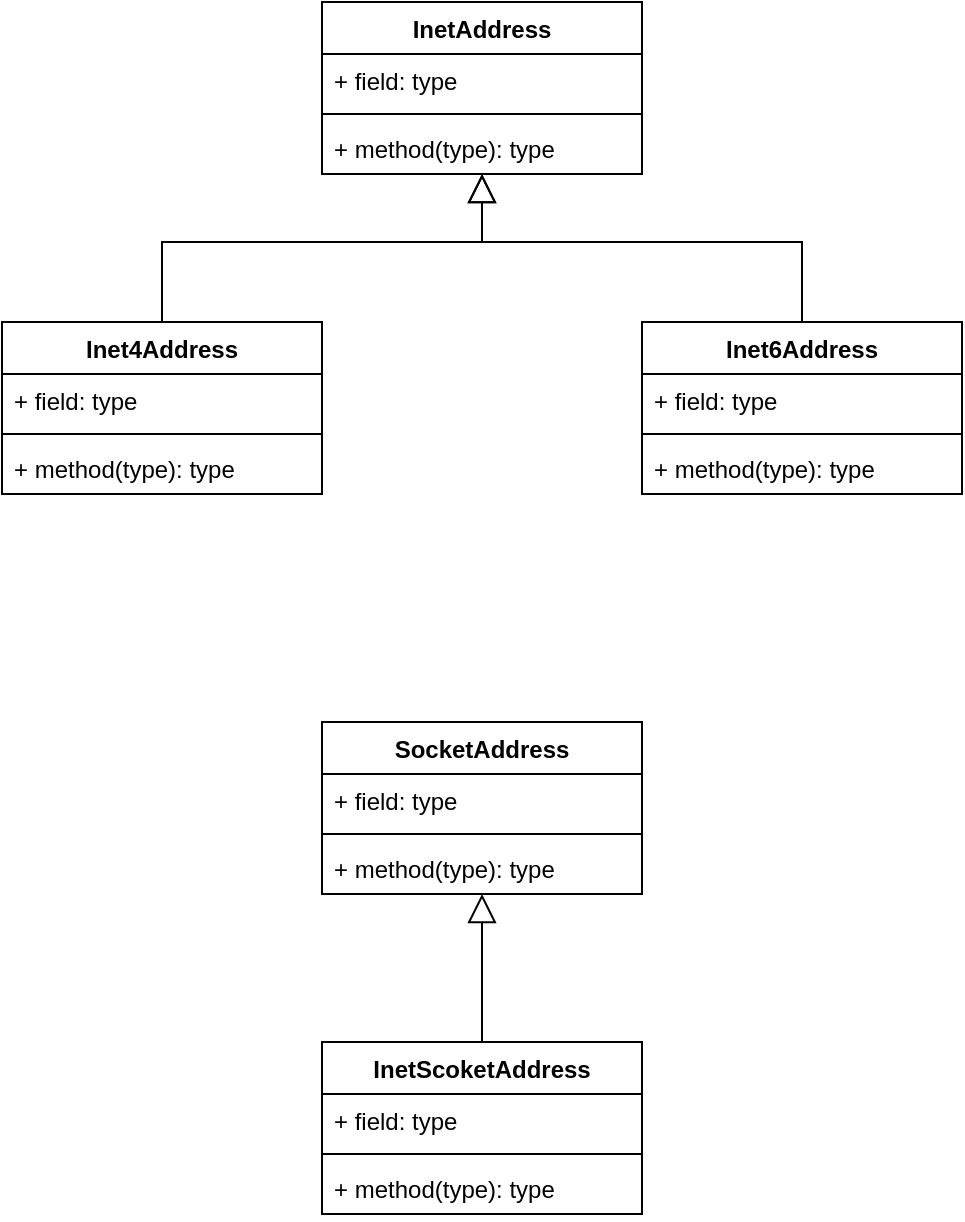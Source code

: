 <mxfile version="20.8.23" type="github">
  <diagram name="Page-1" id="c2QfuPuM6tO-v_rKVgvY">
    <mxGraphModel dx="968" dy="692" grid="1" gridSize="10" guides="1" tooltips="1" connect="1" arrows="1" fold="1" page="1" pageScale="1" pageWidth="850" pageHeight="1100" math="0" shadow="0">
      <root>
        <mxCell id="0" />
        <mxCell id="1" parent="0" />
        <mxCell id="2kkDvAzvlsSfS03pqQhN-1" value="InetAddress" style="swimlane;fontStyle=1;align=center;verticalAlign=top;childLayout=stackLayout;horizontal=1;startSize=26;horizontalStack=0;resizeParent=1;resizeParentMax=0;resizeLast=0;collapsible=1;marginBottom=0;" vertex="1" parent="1">
          <mxGeometry x="320" y="120" width="160" height="86" as="geometry" />
        </mxCell>
        <mxCell id="2kkDvAzvlsSfS03pqQhN-2" value="+ field: type" style="text;strokeColor=none;fillColor=none;align=left;verticalAlign=top;spacingLeft=4;spacingRight=4;overflow=hidden;rotatable=0;points=[[0,0.5],[1,0.5]];portConstraint=eastwest;" vertex="1" parent="2kkDvAzvlsSfS03pqQhN-1">
          <mxGeometry y="26" width="160" height="26" as="geometry" />
        </mxCell>
        <mxCell id="2kkDvAzvlsSfS03pqQhN-3" value="" style="line;strokeWidth=1;fillColor=none;align=left;verticalAlign=middle;spacingTop=-1;spacingLeft=3;spacingRight=3;rotatable=0;labelPosition=right;points=[];portConstraint=eastwest;strokeColor=inherit;" vertex="1" parent="2kkDvAzvlsSfS03pqQhN-1">
          <mxGeometry y="52" width="160" height="8" as="geometry" />
        </mxCell>
        <mxCell id="2kkDvAzvlsSfS03pqQhN-4" value="+ method(type): type" style="text;strokeColor=none;fillColor=none;align=left;verticalAlign=top;spacingLeft=4;spacingRight=4;overflow=hidden;rotatable=0;points=[[0,0.5],[1,0.5]];portConstraint=eastwest;" vertex="1" parent="2kkDvAzvlsSfS03pqQhN-1">
          <mxGeometry y="60" width="160" height="26" as="geometry" />
        </mxCell>
        <mxCell id="2kkDvAzvlsSfS03pqQhN-5" value="Inet4Address" style="swimlane;fontStyle=1;align=center;verticalAlign=top;childLayout=stackLayout;horizontal=1;startSize=26;horizontalStack=0;resizeParent=1;resizeParentMax=0;resizeLast=0;collapsible=1;marginBottom=0;" vertex="1" parent="1">
          <mxGeometry x="160" y="280" width="160" height="86" as="geometry" />
        </mxCell>
        <mxCell id="2kkDvAzvlsSfS03pqQhN-6" value="+ field: type" style="text;strokeColor=none;fillColor=none;align=left;verticalAlign=top;spacingLeft=4;spacingRight=4;overflow=hidden;rotatable=0;points=[[0,0.5],[1,0.5]];portConstraint=eastwest;" vertex="1" parent="2kkDvAzvlsSfS03pqQhN-5">
          <mxGeometry y="26" width="160" height="26" as="geometry" />
        </mxCell>
        <mxCell id="2kkDvAzvlsSfS03pqQhN-7" value="" style="line;strokeWidth=1;fillColor=none;align=left;verticalAlign=middle;spacingTop=-1;spacingLeft=3;spacingRight=3;rotatable=0;labelPosition=right;points=[];portConstraint=eastwest;strokeColor=inherit;" vertex="1" parent="2kkDvAzvlsSfS03pqQhN-5">
          <mxGeometry y="52" width="160" height="8" as="geometry" />
        </mxCell>
        <mxCell id="2kkDvAzvlsSfS03pqQhN-8" value="+ method(type): type" style="text;strokeColor=none;fillColor=none;align=left;verticalAlign=top;spacingLeft=4;spacingRight=4;overflow=hidden;rotatable=0;points=[[0,0.5],[1,0.5]];portConstraint=eastwest;" vertex="1" parent="2kkDvAzvlsSfS03pqQhN-5">
          <mxGeometry y="60" width="160" height="26" as="geometry" />
        </mxCell>
        <mxCell id="2kkDvAzvlsSfS03pqQhN-9" value="Inet6Address" style="swimlane;fontStyle=1;align=center;verticalAlign=top;childLayout=stackLayout;horizontal=1;startSize=26;horizontalStack=0;resizeParent=1;resizeParentMax=0;resizeLast=0;collapsible=1;marginBottom=0;" vertex="1" parent="1">
          <mxGeometry x="480" y="280" width="160" height="86" as="geometry" />
        </mxCell>
        <mxCell id="2kkDvAzvlsSfS03pqQhN-10" value="+ field: type" style="text;strokeColor=none;fillColor=none;align=left;verticalAlign=top;spacingLeft=4;spacingRight=4;overflow=hidden;rotatable=0;points=[[0,0.5],[1,0.5]];portConstraint=eastwest;" vertex="1" parent="2kkDvAzvlsSfS03pqQhN-9">
          <mxGeometry y="26" width="160" height="26" as="geometry" />
        </mxCell>
        <mxCell id="2kkDvAzvlsSfS03pqQhN-11" value="" style="line;strokeWidth=1;fillColor=none;align=left;verticalAlign=middle;spacingTop=-1;spacingLeft=3;spacingRight=3;rotatable=0;labelPosition=right;points=[];portConstraint=eastwest;strokeColor=inherit;" vertex="1" parent="2kkDvAzvlsSfS03pqQhN-9">
          <mxGeometry y="52" width="160" height="8" as="geometry" />
        </mxCell>
        <mxCell id="2kkDvAzvlsSfS03pqQhN-12" value="+ method(type): type" style="text;strokeColor=none;fillColor=none;align=left;verticalAlign=top;spacingLeft=4;spacingRight=4;overflow=hidden;rotatable=0;points=[[0,0.5],[1,0.5]];portConstraint=eastwest;" vertex="1" parent="2kkDvAzvlsSfS03pqQhN-9">
          <mxGeometry y="60" width="160" height="26" as="geometry" />
        </mxCell>
        <mxCell id="2kkDvAzvlsSfS03pqQhN-13" value="" style="endArrow=block;endFill=0;endSize=12;html=1;rounded=0;exitX=0.5;exitY=0;exitDx=0;exitDy=0;" edge="1" parent="1" source="2kkDvAzvlsSfS03pqQhN-5" target="2kkDvAzvlsSfS03pqQhN-1">
          <mxGeometry width="160" relative="1" as="geometry">
            <mxPoint x="340" y="360" as="sourcePoint" />
            <mxPoint x="400" y="200" as="targetPoint" />
            <Array as="points">
              <mxPoint x="240" y="240" />
              <mxPoint x="400" y="240" />
            </Array>
          </mxGeometry>
        </mxCell>
        <mxCell id="2kkDvAzvlsSfS03pqQhN-14" value="" style="endArrow=block;endFill=0;endSize=12;html=1;rounded=0;exitX=0.5;exitY=0;exitDx=0;exitDy=0;" edge="1" parent="1" source="2kkDvAzvlsSfS03pqQhN-9" target="2kkDvAzvlsSfS03pqQhN-1">
          <mxGeometry width="160" relative="1" as="geometry">
            <mxPoint x="340" y="360" as="sourcePoint" />
            <mxPoint x="500" y="360" as="targetPoint" />
            <Array as="points">
              <mxPoint x="560" y="240" />
              <mxPoint x="400" y="240" />
            </Array>
          </mxGeometry>
        </mxCell>
        <mxCell id="2kkDvAzvlsSfS03pqQhN-15" value="SocketAddress" style="swimlane;fontStyle=1;align=center;verticalAlign=top;childLayout=stackLayout;horizontal=1;startSize=26;horizontalStack=0;resizeParent=1;resizeParentMax=0;resizeLast=0;collapsible=1;marginBottom=0;" vertex="1" parent="1">
          <mxGeometry x="320" y="480" width="160" height="86" as="geometry" />
        </mxCell>
        <mxCell id="2kkDvAzvlsSfS03pqQhN-16" value="+ field: type" style="text;strokeColor=none;fillColor=none;align=left;verticalAlign=top;spacingLeft=4;spacingRight=4;overflow=hidden;rotatable=0;points=[[0,0.5],[1,0.5]];portConstraint=eastwest;" vertex="1" parent="2kkDvAzvlsSfS03pqQhN-15">
          <mxGeometry y="26" width="160" height="26" as="geometry" />
        </mxCell>
        <mxCell id="2kkDvAzvlsSfS03pqQhN-17" value="" style="line;strokeWidth=1;fillColor=none;align=left;verticalAlign=middle;spacingTop=-1;spacingLeft=3;spacingRight=3;rotatable=0;labelPosition=right;points=[];portConstraint=eastwest;strokeColor=inherit;" vertex="1" parent="2kkDvAzvlsSfS03pqQhN-15">
          <mxGeometry y="52" width="160" height="8" as="geometry" />
        </mxCell>
        <mxCell id="2kkDvAzvlsSfS03pqQhN-18" value="+ method(type): type" style="text;strokeColor=none;fillColor=none;align=left;verticalAlign=top;spacingLeft=4;spacingRight=4;overflow=hidden;rotatable=0;points=[[0,0.5],[1,0.5]];portConstraint=eastwest;" vertex="1" parent="2kkDvAzvlsSfS03pqQhN-15">
          <mxGeometry y="60" width="160" height="26" as="geometry" />
        </mxCell>
        <mxCell id="2kkDvAzvlsSfS03pqQhN-19" value="InetScoketAddress" style="swimlane;fontStyle=1;align=center;verticalAlign=top;childLayout=stackLayout;horizontal=1;startSize=26;horizontalStack=0;resizeParent=1;resizeParentMax=0;resizeLast=0;collapsible=1;marginBottom=0;" vertex="1" parent="1">
          <mxGeometry x="320" y="640" width="160" height="86" as="geometry" />
        </mxCell>
        <mxCell id="2kkDvAzvlsSfS03pqQhN-20" value="+ field: type" style="text;strokeColor=none;fillColor=none;align=left;verticalAlign=top;spacingLeft=4;spacingRight=4;overflow=hidden;rotatable=0;points=[[0,0.5],[1,0.5]];portConstraint=eastwest;" vertex="1" parent="2kkDvAzvlsSfS03pqQhN-19">
          <mxGeometry y="26" width="160" height="26" as="geometry" />
        </mxCell>
        <mxCell id="2kkDvAzvlsSfS03pqQhN-21" value="" style="line;strokeWidth=1;fillColor=none;align=left;verticalAlign=middle;spacingTop=-1;spacingLeft=3;spacingRight=3;rotatable=0;labelPosition=right;points=[];portConstraint=eastwest;strokeColor=inherit;" vertex="1" parent="2kkDvAzvlsSfS03pqQhN-19">
          <mxGeometry y="52" width="160" height="8" as="geometry" />
        </mxCell>
        <mxCell id="2kkDvAzvlsSfS03pqQhN-22" value="+ method(type): type" style="text;strokeColor=none;fillColor=none;align=left;verticalAlign=top;spacingLeft=4;spacingRight=4;overflow=hidden;rotatable=0;points=[[0,0.5],[1,0.5]];portConstraint=eastwest;" vertex="1" parent="2kkDvAzvlsSfS03pqQhN-19">
          <mxGeometry y="60" width="160" height="26" as="geometry" />
        </mxCell>
        <mxCell id="2kkDvAzvlsSfS03pqQhN-23" value="" style="endArrow=block;endFill=0;endSize=12;html=1;rounded=0;exitX=0.5;exitY=0;exitDx=0;exitDy=0;" edge="1" parent="1" source="2kkDvAzvlsSfS03pqQhN-19" target="2kkDvAzvlsSfS03pqQhN-15">
          <mxGeometry width="160" relative="1" as="geometry">
            <mxPoint x="340" y="560" as="sourcePoint" />
            <mxPoint x="500" y="560" as="targetPoint" />
          </mxGeometry>
        </mxCell>
      </root>
    </mxGraphModel>
  </diagram>
</mxfile>

